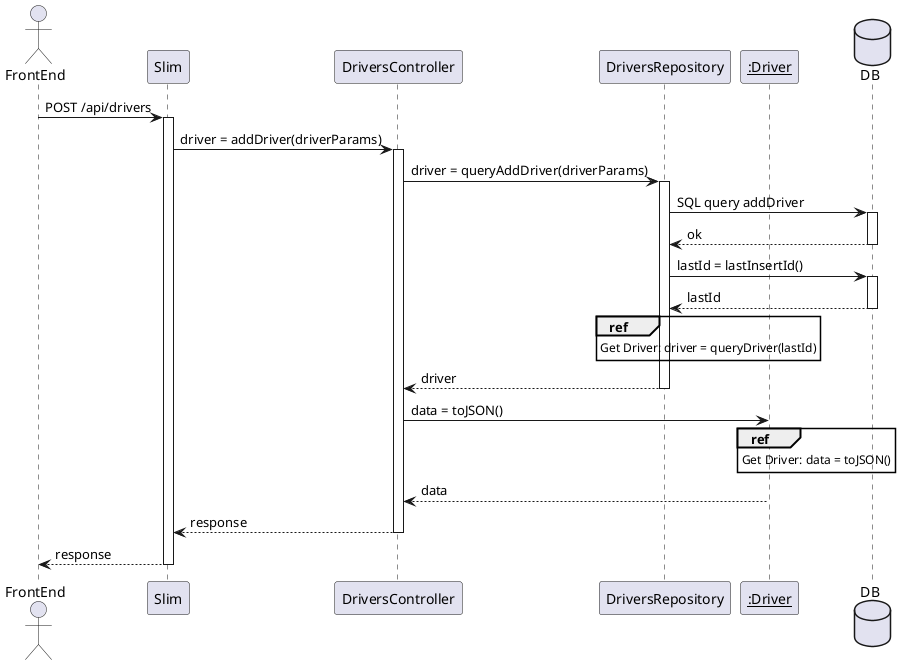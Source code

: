 http://www.plantuml.com/plantuml/uml/ZLDDJyCm3BtdLrWxjOTfzqb3OmmG2B51kLTcCL94svGacxH_Zwa7NPOLkBKlx-CvaUS-e0lRkbAu2TR1ZRDDk6wqQXas6zDY4w2eJ1q1IsTsvFmLSvsjAdBdJf-fjTwmwJuw7PNbL1XbEGBq1xhI6F0LFS5oeTHt3HXVTEamXVMgU849jcQYnV-hiTbX8EdNqPYUT6EjA606gBMSPmAjqM7jyzugdIn1E2GTyJZaOqjkV_bdKd9B2T8bBTYwU7eGrtw08wE5Oj9ue9LzLveYxc1AXJxSQPZ9H-F9yM-M_pT9v2Tfoj4RMEQc4dLBuO2UNfwWcJZcYXeDxAFETV_rnQCoIVxmque51kH2mTuNgySiFvqagXzpayR3DLcNbZnNh5y4HxwrZQTKToIGTM3LpqQdodvtvjntMrUV

@startuml
actor FrontEnd
participant Slim
participant DriversController
participant DriversRepository
participant "__:Driver__" as Driver
database DB

FrontEnd -> Slim : POST /api/drivers
activate Slim
Slim -> DriversController : driver = addDriver(driverParams)
activate DriversController
DriversController -> DriversRepository : driver = queryAddDriver(driverParams)
activate DriversRepository
DriversRepository -> DB : SQL query addDriver
activate DB
DB --> DriversRepository : ok
deactivate DB
DriversRepository -> DB : lastId = lastInsertId()
activate DB
DB --> DriversRepository : lastId
deactivate DB

ref over DriversRepository
Get Driver: driver = queryDriver(lastId)
end ref

DriversRepository --> DriversController : driver
deactivate DriversRepository

DriversController -> Driver : data = toJSON()
ref over Driver
Get Driver: data = toJSON()
end ref

Driver --> DriversController : data
deactivate Driver
DriversController --> Slim : response
deactivate DriversController
Slim --> FrontEnd : response
deactivate Slim
@enduml